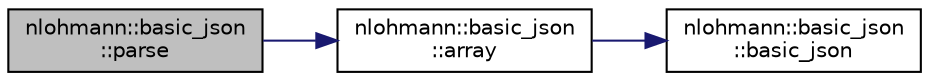 digraph "nlohmann::basic_json::parse"
{
 // LATEX_PDF_SIZE
  edge [fontname="Helvetica",fontsize="10",labelfontname="Helvetica",labelfontsize="10"];
  node [fontname="Helvetica",fontsize="10",shape=record];
  rankdir="LR";
  Node400 [label="nlohmann::basic_json\l::parse",height=0.2,width=0.4,color="black", fillcolor="grey75", style="filled", fontcolor="black",tooltip="deserialize from an array"];
  Node400 -> Node401 [color="midnightblue",fontsize="10",style="solid"];
  Node401 [label="nlohmann::basic_json\l::array",height=0.2,width=0.4,color="black", fillcolor="white", style="filled",URL="$classnlohmann_1_1basic__json.html#a4a4ec75e4d2845d9bcf7a9e5458e4949",tooltip="explicitly create an array from an initializer list"];
  Node401 -> Node402 [color="midnightblue",fontsize="10",style="solid"];
  Node402 [label="nlohmann::basic_json\l::basic_json",height=0.2,width=0.4,color="black", fillcolor="white", style="filled",URL="$classnlohmann_1_1basic__json.html#a32124a16dc80729d964d9caf607c2bc8",tooltip="create an empty value with a given type"];
}
